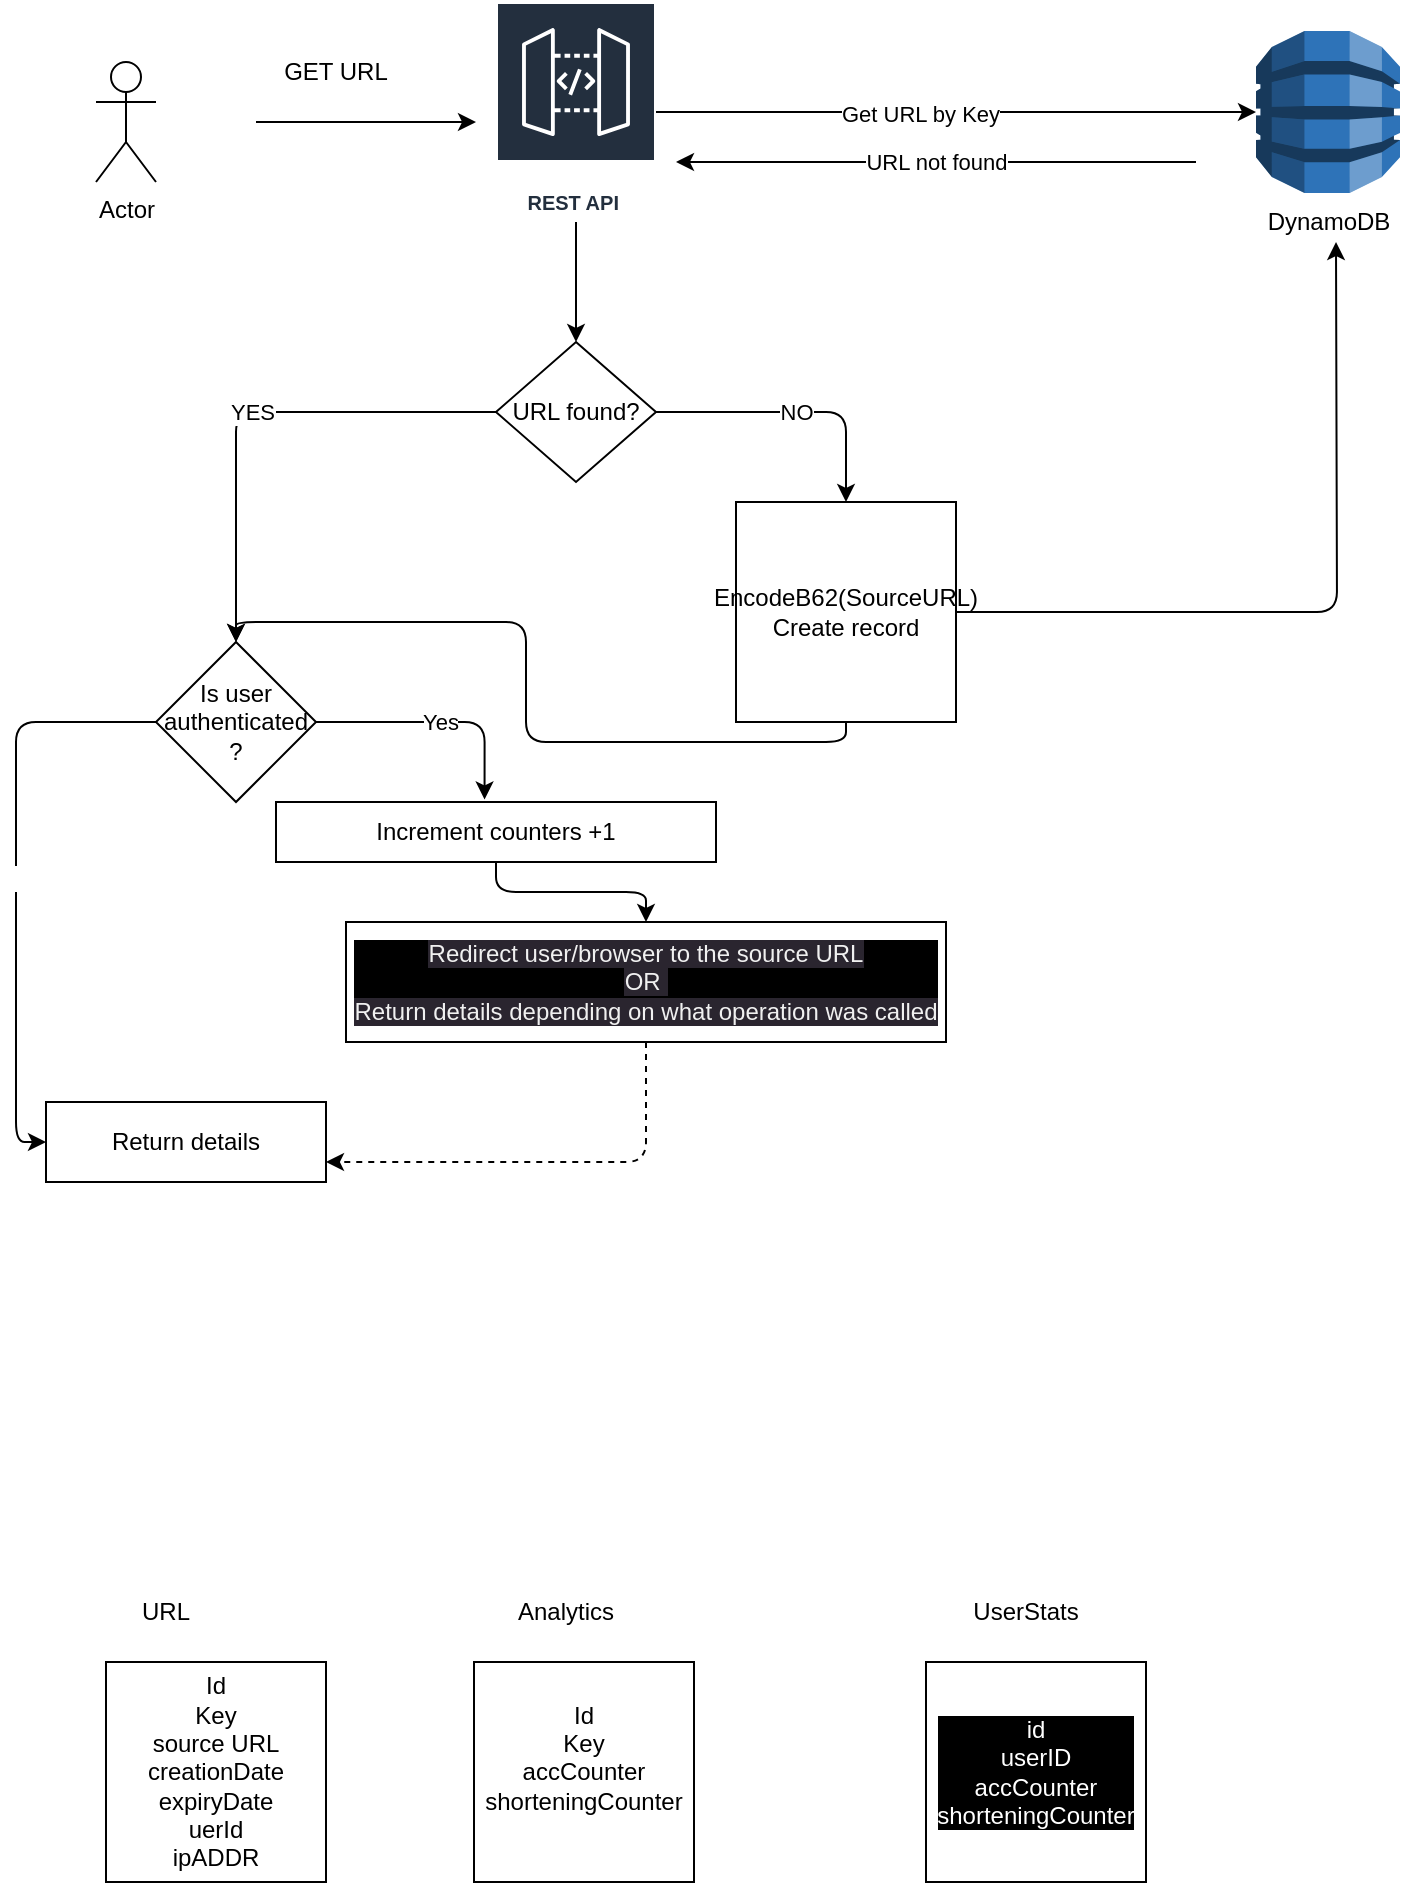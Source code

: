 <mxfile>
    <diagram id="8uPVbcuYJHebxiDzH4tC" name="Page-1">
        <mxGraphModel dx="1358" dy="622" grid="1" gridSize="10" guides="1" tooltips="1" connect="1" arrows="1" fold="1" page="1" pageScale="1" pageWidth="827" pageHeight="1169" math="0" shadow="0">
            <root>
                <mxCell id="0"/>
                <mxCell id="1" parent="0"/>
                <mxCell id="2" value="Actor" style="shape=umlActor;verticalLabelPosition=bottom;verticalAlign=top;html=1;outlineConnect=0;" vertex="1" parent="1">
                    <mxGeometry x="110" y="140" width="30" height="60" as="geometry"/>
                </mxCell>
                <mxCell id="3" value="" style="endArrow=classic;html=1;" edge="1" parent="1">
                    <mxGeometry width="50" height="50" relative="1" as="geometry">
                        <mxPoint x="190" y="170" as="sourcePoint"/>
                        <mxPoint x="300" y="170" as="targetPoint"/>
                    </mxGeometry>
                </mxCell>
                <mxCell id="4" value="DynamoDB&lt;br&gt;" style="outlineConnect=0;dashed=0;verticalLabelPosition=bottom;verticalAlign=top;align=center;html=1;shape=mxgraph.aws3.dynamo_db;fillColor=#2E73B8;gradientColor=none;" vertex="1" parent="1">
                    <mxGeometry x="690" y="124.5" width="72" height="81" as="geometry"/>
                </mxCell>
                <mxCell id="6" style="edgeStyle=none;html=1;" edge="1" parent="1" source="5" target="4">
                    <mxGeometry relative="1" as="geometry"/>
                </mxCell>
                <mxCell id="7" value="Get URL by Key" style="edgeLabel;html=1;align=center;verticalAlign=middle;resizable=0;points=[];" vertex="1" connectable="0" parent="6">
                    <mxGeometry x="-0.122" y="-1" relative="1" as="geometry">
                        <mxPoint as="offset"/>
                    </mxGeometry>
                </mxCell>
                <mxCell id="17" style="edgeStyle=orthogonalEdgeStyle;html=1;entryX=0.5;entryY=0;entryDx=0;entryDy=0;" edge="1" parent="1" source="5" target="8">
                    <mxGeometry relative="1" as="geometry"/>
                </mxCell>
                <mxCell id="5" value="REST API&amp;nbsp;" style="sketch=0;outlineConnect=0;fontColor=#232F3E;gradientColor=none;strokeColor=#ffffff;fillColor=#232F3E;dashed=0;verticalLabelPosition=middle;verticalAlign=bottom;align=center;html=1;whiteSpace=wrap;fontSize=10;fontStyle=1;spacing=3;shape=mxgraph.aws4.productIcon;prIcon=mxgraph.aws4.api_gateway;" vertex="1" parent="1">
                    <mxGeometry x="310" y="110" width="80" height="110" as="geometry"/>
                </mxCell>
                <mxCell id="9" value="NO" style="edgeStyle=orthogonalEdgeStyle;html=1;entryX=0.5;entryY=0;entryDx=0;entryDy=0;exitX=1;exitY=0.5;exitDx=0;exitDy=0;" edge="1" parent="1" source="8" target="10">
                    <mxGeometry relative="1" as="geometry">
                        <mxPoint x="490" y="250" as="targetPoint"/>
                    </mxGeometry>
                </mxCell>
                <mxCell id="19" value="YES" style="edgeStyle=orthogonalEdgeStyle;html=1;entryX=0.5;entryY=0;entryDx=0;entryDy=0;" edge="1" parent="1" source="8" target="18">
                    <mxGeometry relative="1" as="geometry"/>
                </mxCell>
                <mxCell id="8" value="URL found?" style="rhombus;whiteSpace=wrap;html=1;" vertex="1" parent="1">
                    <mxGeometry x="310" y="280" width="80" height="70" as="geometry"/>
                </mxCell>
                <mxCell id="11" style="edgeStyle=orthogonalEdgeStyle;html=1;exitX=1;exitY=0.5;exitDx=0;exitDy=0;" edge="1" parent="1" source="10">
                    <mxGeometry relative="1" as="geometry">
                        <mxPoint x="730" y="230" as="targetPoint"/>
                    </mxGeometry>
                </mxCell>
                <mxCell id="32" style="edgeStyle=orthogonalEdgeStyle;html=1;entryX=0.5;entryY=0;entryDx=0;entryDy=0;fontColor=#FFFFFF;exitX=0.5;exitY=1;exitDx=0;exitDy=0;" edge="1" parent="1" source="10" target="18">
                    <mxGeometry relative="1" as="geometry"/>
                </mxCell>
                <mxCell id="10" value="EncodeB62(SourceURL)&lt;br&gt;Create record" style="whiteSpace=wrap;html=1;aspect=fixed;" vertex="1" parent="1">
                    <mxGeometry x="430" y="360" width="110" height="110" as="geometry"/>
                </mxCell>
                <mxCell id="36" style="edgeStyle=orthogonalEdgeStyle;html=1;fontColor=#FFFFFF;" edge="1" parent="1" source="12" target="34">
                    <mxGeometry relative="1" as="geometry"/>
                </mxCell>
                <mxCell id="12" value="Increment counters +1" style="rounded=0;whiteSpace=wrap;html=1;" vertex="1" parent="1">
                    <mxGeometry x="200" y="510" width="220" height="30" as="geometry"/>
                </mxCell>
                <mxCell id="14" value="URL not found" style="endArrow=classic;html=1;" edge="1" parent="1">
                    <mxGeometry width="50" height="50" relative="1" as="geometry">
                        <mxPoint x="660" y="190" as="sourcePoint"/>
                        <mxPoint x="400" y="190" as="targetPoint"/>
                    </mxGeometry>
                </mxCell>
                <mxCell id="15" value="GET URL" style="text;html=1;strokeColor=none;fillColor=none;align=center;verticalAlign=middle;whiteSpace=wrap;rounded=0;" vertex="1" parent="1">
                    <mxGeometry x="200" y="130" width="60" height="30" as="geometry"/>
                </mxCell>
                <mxCell id="20" value="Yes" style="edgeStyle=orthogonalEdgeStyle;html=1;entryX=0.474;entryY=-0.042;entryDx=0;entryDy=0;entryPerimeter=0;exitX=1;exitY=0.5;exitDx=0;exitDy=0;" edge="1" parent="1" source="18" target="12">
                    <mxGeometry relative="1" as="geometry"/>
                </mxCell>
                <mxCell id="33" value="No" style="edgeStyle=orthogonalEdgeStyle;html=1;entryX=0;entryY=0.5;entryDx=0;entryDy=0;fontColor=#FFFFFF;exitX=0;exitY=0.5;exitDx=0;exitDy=0;" edge="1" parent="1" source="18" target="21">
                    <mxGeometry relative="1" as="geometry">
                        <Array as="points">
                            <mxPoint x="70" y="470"/>
                            <mxPoint x="70" y="680"/>
                        </Array>
                    </mxGeometry>
                </mxCell>
                <mxCell id="18" value="Is user authenticated ?" style="rhombus;whiteSpace=wrap;html=1;" vertex="1" parent="1">
                    <mxGeometry x="140" y="430" width="80" height="80" as="geometry"/>
                </mxCell>
                <mxCell id="21" value="Return details" style="rounded=0;whiteSpace=wrap;html=1;" vertex="1" parent="1">
                    <mxGeometry x="85" y="660" width="140" height="40" as="geometry"/>
                </mxCell>
                <mxCell id="22" value="Id&lt;br&gt;Key&lt;br&gt;source URL&lt;br&gt;creationDate&lt;br&gt;expiryDate&lt;br&gt;uerId&lt;br&gt;ipADDR" style="whiteSpace=wrap;html=1;aspect=fixed;" vertex="1" parent="1">
                    <mxGeometry x="115" y="940" width="110" height="110" as="geometry"/>
                </mxCell>
                <mxCell id="25" value="Id&lt;br&gt;Key&lt;br&gt;accCounter&lt;br&gt;shorteningCounter&lt;span style=&quot;color: rgba(0, 0, 0, 0); font-family: monospace; font-size: 0px; text-align: start;&quot;&gt;%3CmxGraphModel%3E%3Croot%3E%3CmxCell%20id%3D%220%22%2F%3E%3CmxCell%20id%3D%221%22%20parent%3D%220%22%2F%3E%3CmxCell%20id%3D%222%22%20value%3D%22Id%26lt%3Bbr%26gt%3BKey%26lt%3Bbr%26gt%3Bsource%20URL%26lt%3Bbr%26gt%3BcreationDate%26lt%3Bbr%26gt%3BexpiryDate%26lt%3Bbr%26gt%3BuerId%26lt%3Bbr%26gt%3BipADDR%22%20style%3D%22whiteSpace%3Dwrap%3Bhtml%3D1%3Baspect%3Dfixed%3B%22%20vertex%3D%221%22%20parent%3D%221%22%3E%3CmxGeometry%20x%3D%22120%22%20y%3D%22640%22%20width%3D%22110%22%20height%3D%22110%22%20as%3D%22geometry%22%2F%3E%3C%2FmxCell%3E%3C%2Froot%3E%3C%2FmxGraphModel%3E&lt;br&gt;shortened&lt;br&gt;&lt;/span&gt;" style="whiteSpace=wrap;html=1;aspect=fixed;" vertex="1" parent="1">
                    <mxGeometry x="299" y="940" width="110" height="110" as="geometry"/>
                </mxCell>
                <mxCell id="27" value="URL" style="text;html=1;strokeColor=none;fillColor=none;align=center;verticalAlign=middle;whiteSpace=wrap;rounded=0;" vertex="1" parent="1">
                    <mxGeometry x="115" y="900" width="60" height="30" as="geometry"/>
                </mxCell>
                <mxCell id="28" value="Analytics" style="text;html=1;strokeColor=none;fillColor=none;align=center;verticalAlign=middle;whiteSpace=wrap;rounded=0;" vertex="1" parent="1">
                    <mxGeometry x="315" y="900" width="60" height="30" as="geometry"/>
                </mxCell>
                <mxCell id="29" value="UserStats" style="text;html=1;strokeColor=none;fillColor=none;align=center;verticalAlign=middle;whiteSpace=wrap;rounded=0;" vertex="1" parent="1">
                    <mxGeometry x="545" y="900" width="60" height="30" as="geometry"/>
                </mxCell>
                <mxCell id="31" value="&lt;span style=&quot;&quot;&gt;id&lt;br&gt;userID&lt;br&gt;accCounter&lt;br&gt;shorteningCounter&lt;/span&gt;" style="whiteSpace=wrap;html=1;aspect=fixed;labelBackgroundColor=#000000;fontColor=#FFFFFF;" vertex="1" parent="1">
                    <mxGeometry x="525" y="940" width="110" height="110" as="geometry"/>
                </mxCell>
                <mxCell id="37" style="edgeStyle=orthogonalEdgeStyle;html=1;entryX=1;entryY=0.75;entryDx=0;entryDy=0;fontColor=#FFFFFF;exitX=0.5;exitY=1;exitDx=0;exitDy=0;dashed=1;" edge="1" parent="1" source="34" target="21">
                    <mxGeometry relative="1" as="geometry">
                        <mxPoint x="395" y="640" as="sourcePoint"/>
                    </mxGeometry>
                </mxCell>
                <mxCell id="34" value="&lt;span style=&quot;color: rgb(240, 240, 240); font-family: Helvetica; font-size: 12px; font-style: normal; font-variant-ligatures: normal; font-variant-caps: normal; font-weight: 400; letter-spacing: normal; orphans: 2; text-align: center; text-indent: 0px; text-transform: none; widows: 2; word-spacing: 0px; -webkit-text-stroke-width: 0px; background-color: rgb(42, 37, 47); text-decoration-thickness: initial; text-decoration-style: initial; text-decoration-color: initial; float: none; display: inline !important;&quot;&gt;Redirect user/browser to the source URL&lt;br&gt;OR&amp;nbsp;&lt;br&gt;Return details depending on what operation was called&lt;br&gt;&lt;/span&gt;" style="rounded=0;whiteSpace=wrap;html=1;labelBackgroundColor=#000000;fontColor=#FFFFFF;" vertex="1" parent="1">
                    <mxGeometry x="235" y="570" width="300" height="60" as="geometry"/>
                </mxCell>
            </root>
        </mxGraphModel>
    </diagram>
</mxfile>